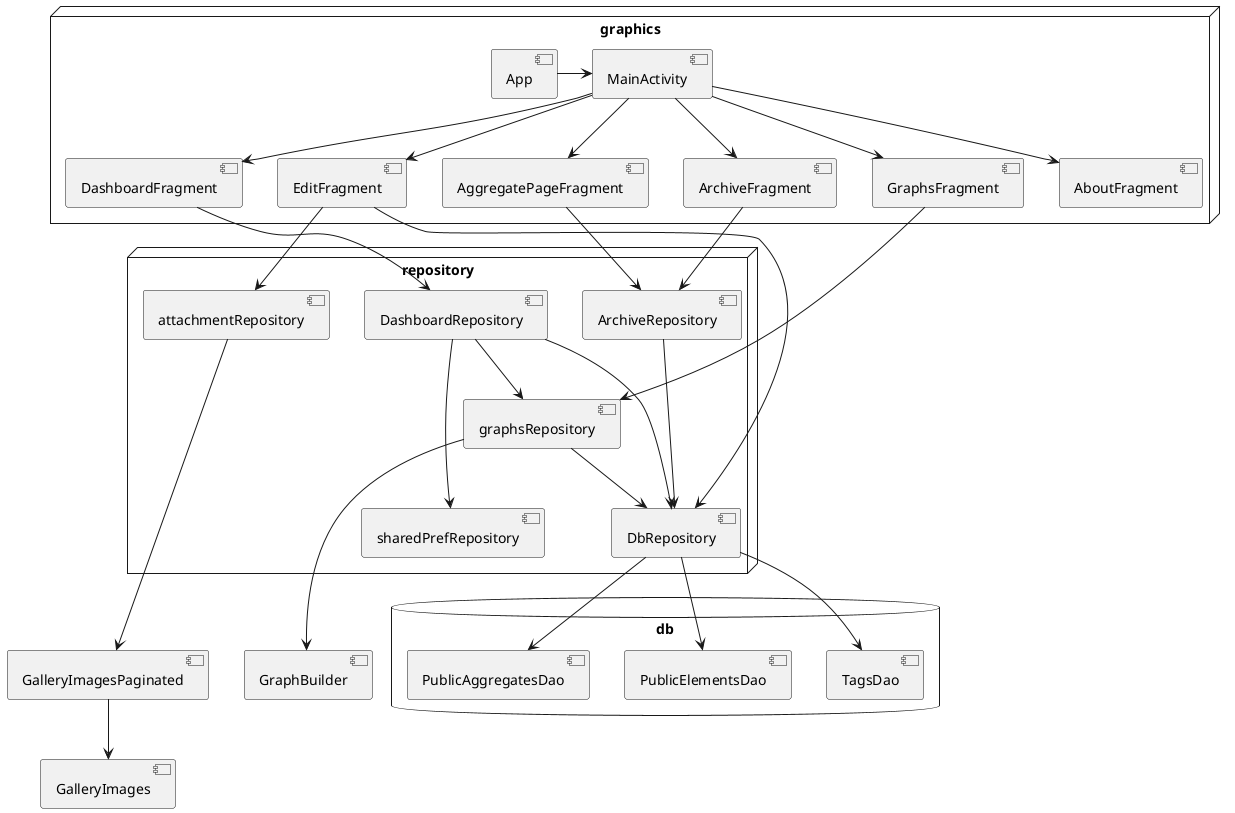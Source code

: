 @startuml
'https://plantuml.com/component-diagram


node graphics {
    [App]
    [MainActivity]
    [GraphsFragment]
    [EditFragment]
    [DashboardFragment]
    [ArchiveFragment]
    [AggregatePageFragment]
    [AboutFragment]

    [App] -> [MainActivity]
    [MainActivity] --> [GraphsFragment]
    [MainActivity] --> [EditFragment]
    [MainActivity] --> [DashboardFragment]
    [MainActivity] --> [ArchiveFragment]
    [MainActivity] --> [AggregatePageFragment]
    [MainActivity] --> [AboutFragment]
}

node repository {
    [DbRepository]
    [sharedPrefRepository]
    [graphsRepository]
    [DashboardRepository]
    [ArchiveRepository]
    [attachmentRepository]
}

[GraphsFragment] -> [graphsRepository]
[EditFragment] --> [DbRepository]
[EditFragment] --> [attachmentRepository]
[DashboardFragment] --> [DashboardRepository]
[ArchiveFragment] -> [ArchiveRepository]
[AggregatePageFragment] -> [ArchiveRepository]



[ArchiveRepository] ---> [DbRepository]
[DashboardRepository] --> [graphsRepository]
[DashboardRepository] ---> [sharedPrefRepository]
[DashboardRepository] --> [DbRepository]
[graphsRepository] --> [DbRepository]


[graphsRepository] ---> [GraphBuilder]
[attachmentRepository] ----> [GalleryImagesPaginated]

[GalleryImagesPaginated] --> [GalleryImages]

database "db" {

    [TagsDao]
    [PublicElementsDao]
    [PublicAggregatesDao]

    [DbRepository] -->[TagsDao]
    [DbRepository] -->[PublicElementsDao]
    [DbRepository] -->[PublicAggregatesDao]

}


@enduml
